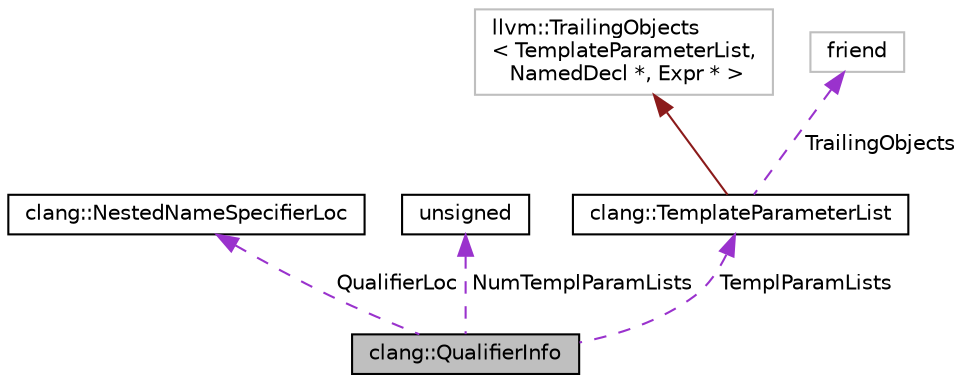 digraph "clang::QualifierInfo"
{
 // LATEX_PDF_SIZE
  bgcolor="transparent";
  edge [fontname="Helvetica",fontsize="10",labelfontname="Helvetica",labelfontsize="10"];
  node [fontname="Helvetica",fontsize="10",shape=record];
  Node1 [label="clang::QualifierInfo",height=0.2,width=0.4,color="black", fillcolor="grey75", style="filled", fontcolor="black",tooltip="A struct with extended info about a syntactic name qualifier, to be used for the case of out-of-line ..."];
  Node2 -> Node1 [dir="back",color="darkorchid3",fontsize="10",style="dashed",label=" QualifierLoc" ,fontname="Helvetica"];
  Node2 [label="clang::NestedNameSpecifierLoc",height=0.2,width=0.4,color="black",URL="$classclang_1_1NestedNameSpecifierLoc.html",tooltip="A C++ nested-name-specifier augmented with source location information."];
  Node3 -> Node1 [dir="back",color="darkorchid3",fontsize="10",style="dashed",label=" NumTemplParamLists" ,fontname="Helvetica"];
  Node3 [label="unsigned",height=0.2,width=0.4,color="black",URL="$classunsigned.html",tooltip=" "];
  Node4 -> Node1 [dir="back",color="darkorchid3",fontsize="10",style="dashed",label=" TemplParamLists" ,fontname="Helvetica"];
  Node4 [label="clang::TemplateParameterList",height=0.2,width=0.4,color="black",URL="$classclang_1_1TemplateParameterList.html",tooltip="Stores a list of template parameters for a TemplateDecl and its derived classes."];
  Node5 -> Node4 [dir="back",color="firebrick4",fontsize="10",style="solid",fontname="Helvetica"];
  Node5 [label="llvm::TrailingObjects\l\< TemplateParameterList,\l NamedDecl *, Expr * \>",height=0.2,width=0.4,color="grey75",tooltip=" "];
  Node6 -> Node4 [dir="back",color="darkorchid3",fontsize="10",style="dashed",label=" TrailingObjects" ,fontname="Helvetica"];
  Node6 [label="friend",height=0.2,width=0.4,color="grey75",tooltip=" "];
}
